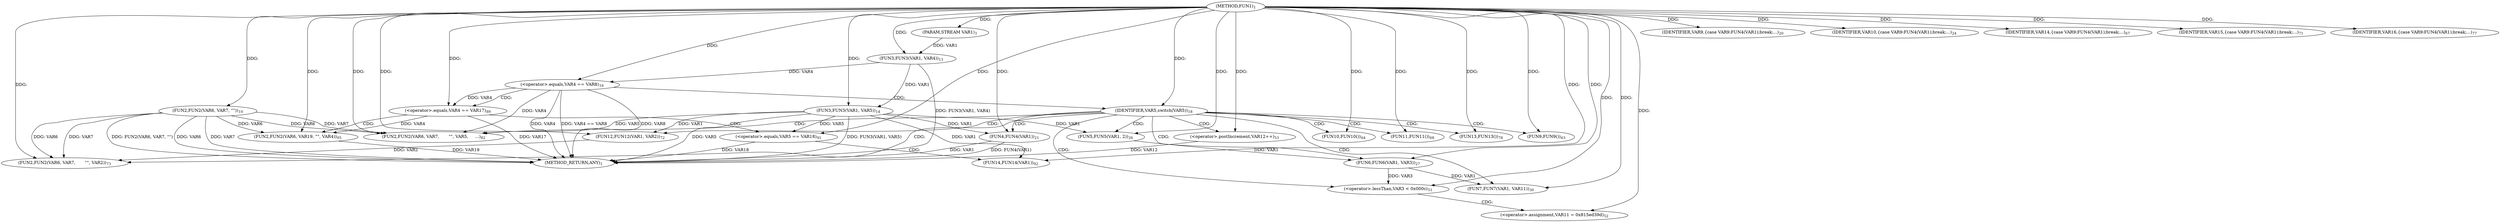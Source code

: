 digraph "FUN1" {  
"8" [label = <(METHOD,FUN1)<SUB>1</SUB>> ]
"110" [label = <(METHOD_RETURN,ANY)<SUB>1</SUB>> ]
"9" [label = <(PARAM,STREAM VAR1)<SUB>1</SUB>> ]
"15" [label = <(FUN2,FUN2(VAR6, VAR7, &quot;&quot;))<SUB>10</SUB>> ]
"19" [label = <(FUN3,FUN3(VAR1, VAR4))<SUB>13</SUB>> ]
"22" [label = <(FUN3,FUN3(VAR1, VAR5))<SUB>14</SUB>> ]
"26" [label = <(&lt;operator&gt;.equals,VAR4 == VAR8)<SUB>16</SUB>> ]
"31" [label = <(IDENTIFIER,VAR5,switch(VAR5))<SUB>18</SUB>> ]
"34" [label = <(IDENTIFIER,VAR9,{
			case VAR9:
				FUN4(VAR1);
				break;

			...)<SUB>20</SUB>> ]
"35" [label = <(FUN4,FUN4(VAR1))<SUB>21</SUB>> ]
"39" [label = <(IDENTIFIER,VAR10,{
			case VAR9:
				FUN4(VAR1);
				break;

			...)<SUB>24</SUB>> ]
"40" [label = <(FUN5,FUN5(VAR1, 2))<SUB>26</SUB>> ]
"43" [label = <(FUN6,FUN6(VAR1, VAR3))<SUB>27</SUB>> ]
"46" [label = <(FUN7,FUN7(VAR1, VAR11))<SUB>30</SUB>> ]
"57" [label = <(&lt;operator&gt;.postIncrement,VAR12++)<SUB>53</SUB>> ]
"59" [label = <(FUN9,FUN9())<SUB>63</SUB>> ]
"60" [label = <(FUN10,FUN10())<SUB>64</SUB>> ]
"63" [label = <(IDENTIFIER,VAR14,{
			case VAR9:
				FUN4(VAR1);
				break;

			...)<SUB>67</SUB>> ]
"64" [label = <(FUN11,FUN11())<SUB>68</SUB>> ]
"67" [label = <(IDENTIFIER,VAR15,{
			case VAR9:
				FUN4(VAR1);
				break;

			...)<SUB>71</SUB>> ]
"68" [label = <(FUN12,FUN12(VAR1, VAR2))<SUB>72</SUB>> ]
"71" [label = <(FUN2,FUN2(VAR6, VAR7,
				       &quot;&quot;, VAR2))<SUB>73</SUB>> ]
"78" [label = <(IDENTIFIER,VAR16,{
			case VAR9:
				FUN4(VAR1);
				break;

			...)<SUB>77</SUB>> ]
"79" [label = <(FUN13,FUN13())<SUB>78</SUB>> ]
"82" [label = <(FUN2,FUN2(VAR6, VAR7,
				       &quot;&quot;, VAR5,
				     ...)<SUB>82</SUB>> ]
"92" [label = <(&lt;operator&gt;.equals,VAR4 == VAR17)<SUB>89</SUB>> ]
"50" [label = <(&lt;operator&gt;.lessThan,VAR3 &lt; 0x000c)<SUB>51</SUB>> ]
"54" [label = <(&lt;operator&gt;.assignment,VAR11 = 0x815ed39d)<SUB>52</SUB>> ]
"97" [label = <(&lt;operator&gt;.equals,VAR5 == VAR18)<SUB>91</SUB>> ]
"105" [label = <(FUN2,FUN2(VAR6, VAR19, &quot;&quot;, VAR4))<SUB>95</SUB>> ]
"101" [label = <(FUN14,FUN14(VAR1))<SUB>92</SUB>> ]
  "15" -> "110"  [ label = "DDG: VAR6"] 
  "15" -> "110"  [ label = "DDG: VAR7"] 
  "15" -> "110"  [ label = "DDG: FUN2(VAR6, VAR7, &quot;&quot;)"] 
  "19" -> "110"  [ label = "DDG: FUN3(VAR1, VAR4)"] 
  "22" -> "110"  [ label = "DDG: VAR5"] 
  "22" -> "110"  [ label = "DDG: FUN3(VAR1, VAR5)"] 
  "26" -> "110"  [ label = "DDG: VAR4"] 
  "26" -> "110"  [ label = "DDG: VAR4 == VAR8"] 
  "35" -> "110"  [ label = "DDG: VAR1"] 
  "35" -> "110"  [ label = "DDG: FUN4(VAR1)"] 
  "105" -> "110"  [ label = "DDG: VAR19"] 
  "92" -> "110"  [ label = "DDG: VAR17"] 
  "57" -> "110"  [ label = "DDG: VAR12"] 
  "26" -> "110"  [ label = "DDG: VAR8"] 
  "97" -> "110"  [ label = "DDG: VAR18"] 
  "8" -> "9"  [ label = "DDG: "] 
  "8" -> "15"  [ label = "DDG: "] 
  "9" -> "19"  [ label = "DDG: VAR1"] 
  "8" -> "19"  [ label = "DDG: "] 
  "19" -> "22"  [ label = "DDG: VAR1"] 
  "8" -> "22"  [ label = "DDG: "] 
  "19" -> "26"  [ label = "DDG: VAR4"] 
  "8" -> "26"  [ label = "DDG: "] 
  "8" -> "31"  [ label = "DDG: "] 
  "8" -> "34"  [ label = "DDG: "] 
  "8" -> "39"  [ label = "DDG: "] 
  "8" -> "59"  [ label = "DDG: "] 
  "8" -> "60"  [ label = "DDG: "] 
  "8" -> "63"  [ label = "DDG: "] 
  "8" -> "64"  [ label = "DDG: "] 
  "8" -> "67"  [ label = "DDG: "] 
  "8" -> "78"  [ label = "DDG: "] 
  "8" -> "79"  [ label = "DDG: "] 
  "22" -> "35"  [ label = "DDG: VAR1"] 
  "8" -> "35"  [ label = "DDG: "] 
  "22" -> "40"  [ label = "DDG: VAR1"] 
  "8" -> "40"  [ label = "DDG: "] 
  "40" -> "43"  [ label = "DDG: VAR1"] 
  "8" -> "43"  [ label = "DDG: "] 
  "43" -> "46"  [ label = "DDG: VAR1"] 
  "8" -> "46"  [ label = "DDG: "] 
  "8" -> "57"  [ label = "DDG: "] 
  "22" -> "68"  [ label = "DDG: VAR1"] 
  "8" -> "68"  [ label = "DDG: "] 
  "15" -> "71"  [ label = "DDG: VAR6"] 
  "8" -> "71"  [ label = "DDG: "] 
  "15" -> "71"  [ label = "DDG: VAR7"] 
  "68" -> "71"  [ label = "DDG: VAR2"] 
  "15" -> "82"  [ label = "DDG: VAR6"] 
  "8" -> "82"  [ label = "DDG: "] 
  "15" -> "82"  [ label = "DDG: VAR7"] 
  "22" -> "82"  [ label = "DDG: VAR5"] 
  "26" -> "82"  [ label = "DDG: VAR4"] 
  "26" -> "92"  [ label = "DDG: VAR4"] 
  "8" -> "92"  [ label = "DDG: "] 
  "43" -> "50"  [ label = "DDG: VAR3"] 
  "8" -> "50"  [ label = "DDG: "] 
  "8" -> "54"  [ label = "DDG: "] 
  "22" -> "97"  [ label = "DDG: VAR5"] 
  "8" -> "97"  [ label = "DDG: "] 
  "15" -> "105"  [ label = "DDG: VAR6"] 
  "8" -> "105"  [ label = "DDG: "] 
  "92" -> "105"  [ label = "DDG: VAR4"] 
  "22" -> "101"  [ label = "DDG: VAR1"] 
  "8" -> "101"  [ label = "DDG: "] 
  "26" -> "92"  [ label = "CDG: "] 
  "26" -> "31"  [ label = "CDG: "] 
  "31" -> "68"  [ label = "CDG: "] 
  "31" -> "60"  [ label = "CDG: "] 
  "31" -> "64"  [ label = "CDG: "] 
  "31" -> "57"  [ label = "CDG: "] 
  "31" -> "46"  [ label = "CDG: "] 
  "31" -> "40"  [ label = "CDG: "] 
  "31" -> "50"  [ label = "CDG: "] 
  "31" -> "59"  [ label = "CDG: "] 
  "31" -> "35"  [ label = "CDG: "] 
  "31" -> "82"  [ label = "CDG: "] 
  "31" -> "79"  [ label = "CDG: "] 
  "31" -> "43"  [ label = "CDG: "] 
  "31" -> "71"  [ label = "CDG: "] 
  "92" -> "97"  [ label = "CDG: "] 
  "92" -> "105"  [ label = "CDG: "] 
  "50" -> "54"  [ label = "CDG: "] 
  "97" -> "101"  [ label = "CDG: "] 
}
